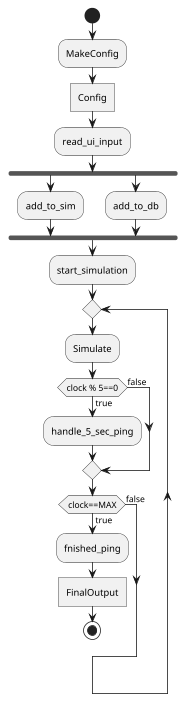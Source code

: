 @startuml 5_sec_ping
skinparam dpi 75

start

:MakeConfig;
:Config]
:read_ui_input;
fork
  :add_to_sim;
fork again
  :add_to_db;
end fork
:start_simulation;

repeat
    :Simulate;
    if (clock % 5==0) then (true)
        :handle_5_sec_ping;
    else (false)
    endif

    if (clock==MAX) then (true)
        :fnished_ping;
        :FinalOutput]
        stop
    else (false)
    endif

@enduml